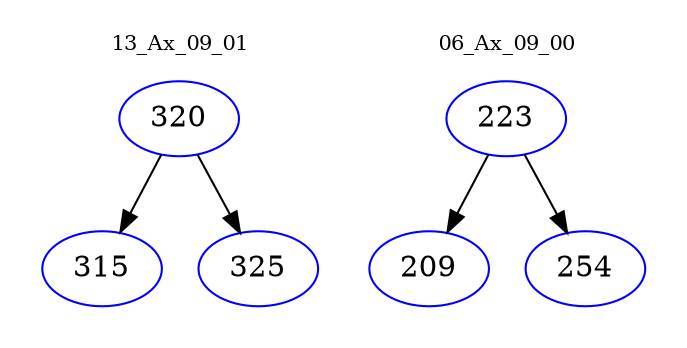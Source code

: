 digraph{
subgraph cluster_0 {
color = white
label = "13_Ax_09_01";
fontsize=10;
T0_320 [label="320", color="blue"]
T0_320 -> T0_315 [color="black"]
T0_315 [label="315", color="blue"]
T0_320 -> T0_325 [color="black"]
T0_325 [label="325", color="blue"]
}
subgraph cluster_1 {
color = white
label = "06_Ax_09_00";
fontsize=10;
T1_223 [label="223", color="blue"]
T1_223 -> T1_209 [color="black"]
T1_209 [label="209", color="blue"]
T1_223 -> T1_254 [color="black"]
T1_254 [label="254", color="blue"]
}
}
